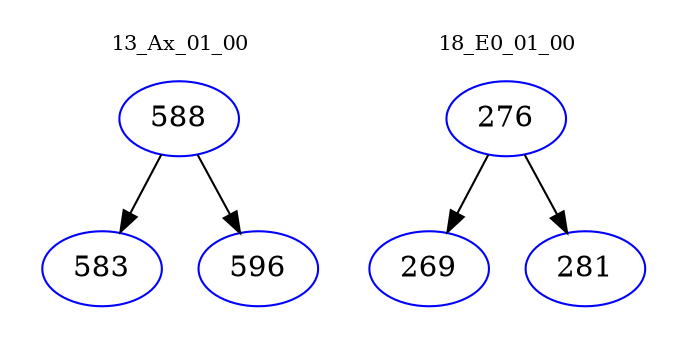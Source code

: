 digraph{
subgraph cluster_0 {
color = white
label = "13_Ax_01_00";
fontsize=10;
T0_588 [label="588", color="blue"]
T0_588 -> T0_583 [color="black"]
T0_583 [label="583", color="blue"]
T0_588 -> T0_596 [color="black"]
T0_596 [label="596", color="blue"]
}
subgraph cluster_1 {
color = white
label = "18_E0_01_00";
fontsize=10;
T1_276 [label="276", color="blue"]
T1_276 -> T1_269 [color="black"]
T1_269 [label="269", color="blue"]
T1_276 -> T1_281 [color="black"]
T1_281 [label="281", color="blue"]
}
}
